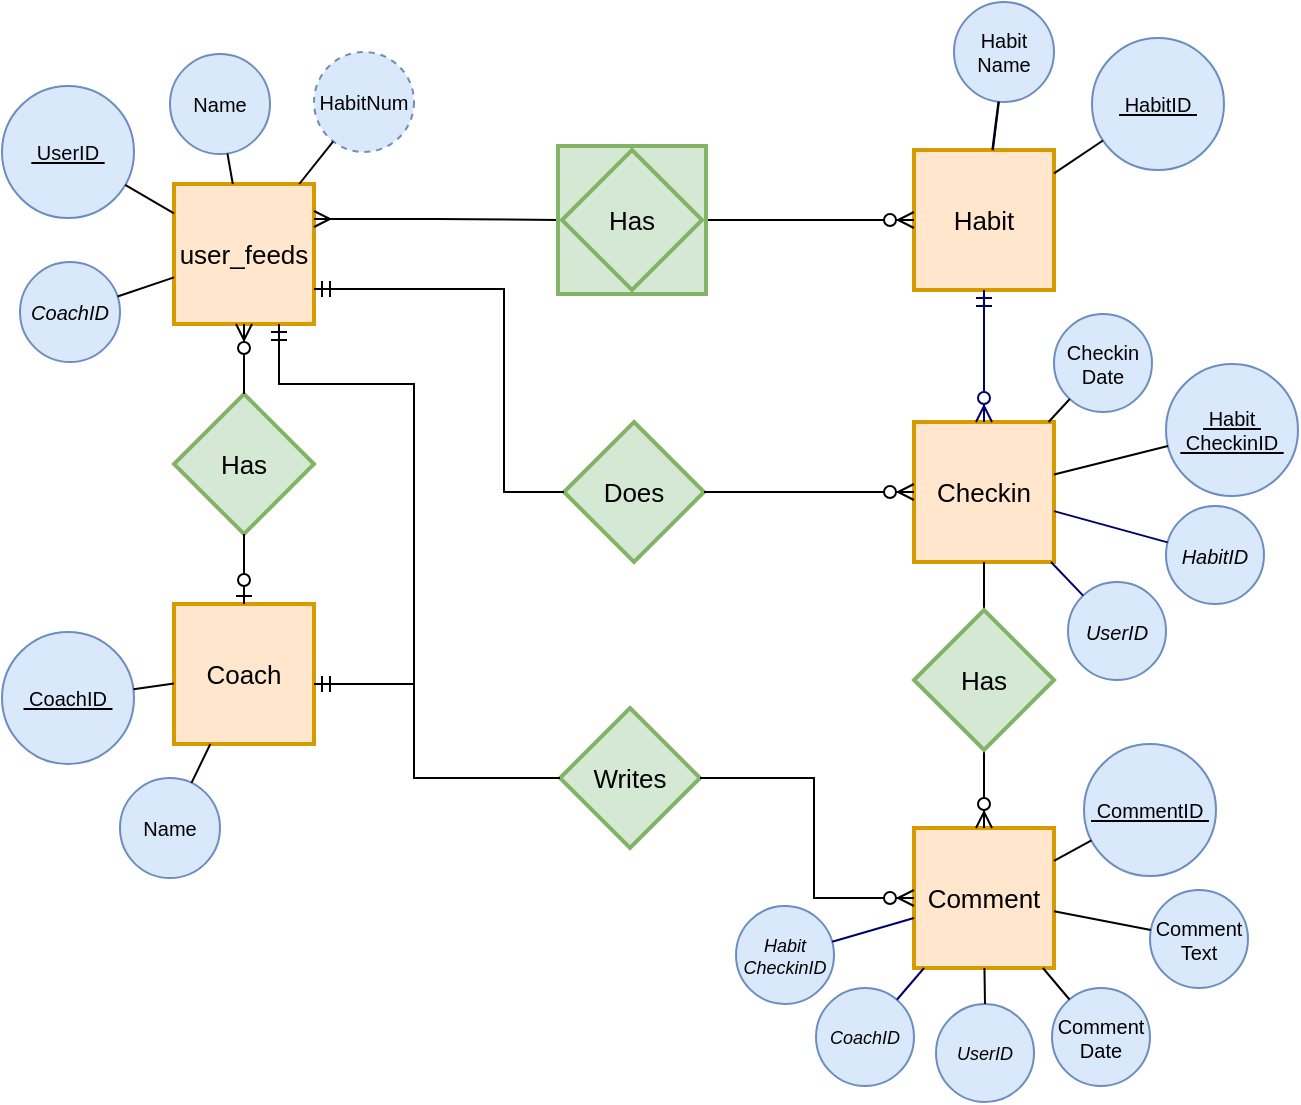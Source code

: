 <mxfile version="15.3.1" type="github" pages="2">
  <diagram id="fc1f3b67-3c9b-b1b3-7705-706421d27264" name="ERD Habit Tracker app">
    <mxGraphModel dx="1038" dy="547" grid="1" gridSize="10" guides="1" tooltips="1" connect="1" arrows="1" fold="1" page="1" pageScale="1" pageWidth="850" pageHeight="1100" math="0" shadow="0">
      <root>
        <mxCell id="0" />
        <mxCell id="1" parent="0" />
        <mxCell id="4cd4486c729dc68b-1" value="user_feeds" style="strokeWidth=2;whiteSpace=wrap;html=1;align=center;fontSize=13;fontFamily=Helvetica;fontColor=#000000;strokeColor=#d79b00;fillColor=#ffe6cc;" parent="1" vertex="1">
          <mxGeometry x="120" y="160" width="70" height="70" as="geometry" />
        </mxCell>
        <mxCell id="4a63a70a29bb4ada-1" value="Name" style="ellipse;whiteSpace=wrap;html=1;aspect=fixed;fontSize=10;fillColor=#dae8fc;strokeColor=#6c8ebf;" parent="1" vertex="1">
          <mxGeometry x="118" y="95" width="50" height="50" as="geometry" />
        </mxCell>
        <mxCell id="4a63a70a29bb4ada-2" value="&lt;u&gt;&amp;nbsp;UserID&amp;nbsp;&lt;/u&gt;" style="ellipse;whiteSpace=wrap;html=1;aspect=fixed;fontSize=10;fillColor=#dae8fc;strokeColor=#6c8ebf;" parent="1" vertex="1">
          <mxGeometry x="34" y="111" width="66" height="66" as="geometry" />
        </mxCell>
        <mxCell id="4a63a70a29bb4ada-3" value="&lt;i&gt;CoachID&lt;/i&gt;" style="ellipse;whiteSpace=wrap;html=1;aspect=fixed;fontSize=10;fillColor=#dae8fc;strokeColor=#6c8ebf;" parent="1" vertex="1">
          <mxGeometry x="43" y="199" width="50" height="50" as="geometry" />
        </mxCell>
        <mxCell id="4a63a70a29bb4ada-5" value="Habit" style="strokeWidth=2;whiteSpace=wrap;html=1;align=center;fontSize=13;fontFamily=Helvetica;fontColor=#000000;strokeColor=#d79b00;fillColor=#ffe6cc;" parent="1" vertex="1">
          <mxGeometry x="490" y="143" width="70" height="70" as="geometry" />
        </mxCell>
        <mxCell id="4a63a70a29bb4ada-6" value="Habit Name" style="ellipse;whiteSpace=wrap;html=1;aspect=fixed;fontSize=10;fillColor=#dae8fc;strokeColor=#6c8ebf;" parent="1" vertex="1">
          <mxGeometry x="510" y="69" width="50" height="50" as="geometry" />
        </mxCell>
        <mxCell id="5ecfb9fce94ea102-6" value="" style="edgeStyle=none;rounded=0;html=1;startArrow=none;startFill=0;endArrow=none;endFill=0;jettySize=auto;orthogonalLoop=1;strokeColor=#000066;fontSize=13;" parent="1" source="4a63a70a29bb4ada-6" target="4a63a70a29bb4ada-5" edge="1">
          <mxGeometry relative="1" as="geometry" />
        </mxCell>
        <mxCell id="4a63a70a29bb4ada-8" value="&lt;u&gt;&amp;nbsp;HabitID&amp;nbsp;&lt;/u&gt;" style="ellipse;whiteSpace=wrap;html=1;aspect=fixed;fontSize=10;fillColor=#dae8fc;strokeColor=#6c8ebf;" parent="1" vertex="1">
          <mxGeometry x="579" y="87" width="66" height="66" as="geometry" />
        </mxCell>
        <mxCell id="4a63a70a29bb4ada-9" value="" style="edgeStyle=orthogonalEdgeStyle;html=1;endArrow=ERzeroToMany;endFill=1;fontSize=13;exitX=1;exitY=0.5;entryX=0;entryY=0.5;rounded=0;" parent="1" source="61c8091a879e1e43-1" target="4a63a70a29bb4ada-5" edge="1">
          <mxGeometry width="100" height="100" relative="1" as="geometry">
            <mxPoint x="285" y="370" as="sourcePoint" />
            <mxPoint x="385" y="270" as="targetPoint" />
          </mxGeometry>
        </mxCell>
        <mxCell id="4a63a70a29bb4ada-10" value="" style="edgeStyle=orthogonalEdgeStyle;html=1;endArrow=none;endFill=0;fontSize=13;exitX=1;exitY=0.25;entryX=0;entryY=0.5;rounded=0;startArrow=ERmany;startFill=0;" parent="1" source="4cd4486c729dc68b-1" target="61c8091a879e1e43-1" edge="1">
          <mxGeometry width="100" height="100" relative="1" as="geometry">
            <mxPoint x="190" y="195" as="sourcePoint" />
            <mxPoint x="365" y="195" as="targetPoint" />
          </mxGeometry>
        </mxCell>
        <mxCell id="4a63a70a29bb4ada-13" value="Checkin" style="strokeWidth=2;whiteSpace=wrap;html=1;align=center;fontSize=13;fontFamily=Helvetica;fontColor=#000000;strokeColor=#d79b00;fillColor=#ffe6cc;" parent="1" vertex="1">
          <mxGeometry x="490" y="279" width="70" height="70" as="geometry" />
        </mxCell>
        <mxCell id="4a63a70a29bb4ada-16" value="Comment" style="strokeWidth=2;whiteSpace=wrap;html=1;align=center;fontSize=13;fontFamily=Helvetica;fontColor=#000000;strokeColor=#d79b00;fillColor=#ffe6cc;" parent="1" vertex="1">
          <mxGeometry x="490" y="482" width="70" height="70" as="geometry" />
        </mxCell>
        <mxCell id="4a63a70a29bb4ada-18" value="Writes" style="shape=rhombus;strokeWidth=2;fontSize=13;perimeter=rhombusPerimeter;whiteSpace=wrap;html=1;align=center;fillColor=#d5e8d4;strokeColor=#82b366;" parent="1" vertex="1">
          <mxGeometry x="313" y="422" width="70" height="70" as="geometry" />
        </mxCell>
        <mxCell id="4a63a70a29bb4ada-19" value="Coach" style="strokeWidth=2;whiteSpace=wrap;html=1;align=center;fontSize=13;fontFamily=Helvetica;fontColor=#000000;strokeColor=#d79b00;fillColor=#ffe6cc;" parent="1" vertex="1">
          <mxGeometry x="120" y="370" width="70" height="70" as="geometry" />
        </mxCell>
        <mxCell id="4a63a70a29bb4ada-20" value="&lt;u&gt;&amp;nbsp;CoachID&amp;nbsp;&lt;/u&gt;" style="ellipse;whiteSpace=wrap;html=1;aspect=fixed;fontSize=10;fillColor=#dae8fc;strokeColor=#6c8ebf;" parent="1" vertex="1">
          <mxGeometry x="34" y="384" width="66" height="66" as="geometry" />
        </mxCell>
        <mxCell id="4a63a70a29bb4ada-21" value="Name" style="ellipse;whiteSpace=wrap;html=1;aspect=fixed;fontSize=10;fillColor=#dae8fc;strokeColor=#6c8ebf;" parent="1" vertex="1">
          <mxGeometry x="93" y="457" width="50" height="50" as="geometry" />
        </mxCell>
        <mxCell id="4a63a70a29bb4ada-22" value="Has" style="shape=rhombus;strokeWidth=2;fontSize=13;perimeter=rhombusPerimeter;whiteSpace=wrap;html=1;align=center;fillColor=#d5e8d4;strokeColor=#82b366;" parent="1" vertex="1">
          <mxGeometry x="120" y="265" width="70" height="70" as="geometry" />
        </mxCell>
        <mxCell id="4a63a70a29bb4ada-23" value="Does" style="shape=rhombus;strokeWidth=2;fontSize=13;perimeter=rhombusPerimeter;whiteSpace=wrap;html=1;align=center;fillColor=#d5e8d4;strokeColor=#82b366;" parent="1" vertex="1">
          <mxGeometry x="315" y="279" width="70" height="70" as="geometry" />
        </mxCell>
        <mxCell id="4a63a70a29bb4ada-24" style="edgeStyle=orthogonalEdgeStyle;rounded=0;html=1;exitX=1;exitY=0.75;entryX=0;entryY=0.5;endArrow=none;endFill=0;jettySize=auto;orthogonalLoop=1;fontSize=12;startArrow=ERmandOne;startFill=0;" parent="1" source="4cd4486c729dc68b-1" target="4a63a70a29bb4ada-23" edge="1">
          <mxGeometry relative="1" as="geometry">
            <Array as="points">
              <mxPoint x="285" y="213" />
              <mxPoint x="285" y="314" />
            </Array>
          </mxGeometry>
        </mxCell>
        <mxCell id="4a63a70a29bb4ada-29" style="edgeStyle=orthogonalEdgeStyle;rounded=0;html=1;exitX=0.5;exitY=1;entryX=0;entryY=0.5;endArrow=none;endFill=0;jettySize=auto;orthogonalLoop=1;fontSize=12;" parent="1" source="4a63a70a29bb4ada-13" target="4a63a70a29bb4ada-31" edge="1">
          <mxGeometry relative="1" as="geometry">
            <mxPoint x="519" y="430" as="targetPoint" />
          </mxGeometry>
        </mxCell>
        <mxCell id="4a63a70a29bb4ada-30" style="edgeStyle=orthogonalEdgeStyle;rounded=0;html=1;exitX=1;exitY=0.5;entryX=0.5;entryY=0;endArrow=ERzeroToMany;endFill=1;jettySize=auto;orthogonalLoop=1;fontSize=12;" parent="1" source="4a63a70a29bb4ada-31" target="4a63a70a29bb4ada-16" edge="1">
          <mxGeometry relative="1" as="geometry">
            <mxPoint x="519" y="550" as="sourcePoint" />
          </mxGeometry>
        </mxCell>
        <mxCell id="4a63a70a29bb4ada-31" value="Has" style="shape=rhombus;strokeWidth=2;fontSize=13;perimeter=rhombusPerimeter;whiteSpace=wrap;html=1;align=center;direction=south;fillColor=#d5e8d4;strokeColor=#82b366;" parent="1" vertex="1">
          <mxGeometry x="490" y="373" width="70" height="70" as="geometry" />
        </mxCell>
        <mxCell id="4a63a70a29bb4ada-38" style="edgeStyle=orthogonalEdgeStyle;rounded=0;html=1;exitX=1;exitY=0.5;entryX=0;entryY=0.5;endArrow=ERzeroToMany;endFill=1;jettySize=auto;orthogonalLoop=1;fontSize=12;" parent="1" source="4a63a70a29bb4ada-23" target="4a63a70a29bb4ada-13" edge="1">
          <mxGeometry relative="1" as="geometry" />
        </mxCell>
        <mxCell id="4a63a70a29bb4ada-39" style="edgeStyle=orthogonalEdgeStyle;rounded=0;html=1;exitX=0.5;exitY=0;entryX=0.5;entryY=1;endArrow=none;endFill=0;jettySize=auto;orthogonalLoop=1;fontSize=12;startArrow=ERzeroToOne;startFill=1;" parent="1" source="4a63a70a29bb4ada-19" target="4a63a70a29bb4ada-22" edge="1">
          <mxGeometry relative="1" as="geometry" />
        </mxCell>
        <mxCell id="4a63a70a29bb4ada-40" style="edgeStyle=orthogonalEdgeStyle;rounded=0;html=1;exitX=0.5;exitY=0;entryX=0.5;entryY=1;endArrow=ERzeroToMany;endFill=1;jettySize=auto;orthogonalLoop=1;fontSize=12;" parent="1" source="4a63a70a29bb4ada-22" target="4cd4486c729dc68b-1" edge="1">
          <mxGeometry relative="1" as="geometry" />
        </mxCell>
        <mxCell id="4a63a70a29bb4ada-41" style="edgeStyle=orthogonalEdgeStyle;rounded=0;html=1;exitX=0.75;exitY=1;endArrow=none;endFill=0;jettySize=auto;orthogonalLoop=1;fontSize=12;startArrow=ERmandOne;startFill=0;entryX=0;entryY=0.5;" parent="1" source="4cd4486c729dc68b-1" target="4a63a70a29bb4ada-18" edge="1">
          <mxGeometry relative="1" as="geometry">
            <Array as="points">
              <mxPoint x="173" y="260" />
              <mxPoint x="240" y="260" />
              <mxPoint x="240" y="457" />
            </Array>
            <mxPoint x="300" y="457" as="targetPoint" />
          </mxGeometry>
        </mxCell>
        <mxCell id="4a63a70a29bb4ada-42" style="edgeStyle=orthogonalEdgeStyle;rounded=0;html=1;entryX=0;entryY=0.5;endArrow=none;endFill=0;jettySize=auto;orthogonalLoop=1;fontSize=12;startArrow=ERmandOne;startFill=0;" parent="1" source="4a63a70a29bb4ada-19" target="4a63a70a29bb4ada-18" edge="1">
          <mxGeometry relative="1" as="geometry">
            <Array as="points">
              <mxPoint x="240" y="410" />
              <mxPoint x="240" y="457" />
            </Array>
          </mxGeometry>
        </mxCell>
        <mxCell id="4a63a70a29bb4ada-43" style="edgeStyle=orthogonalEdgeStyle;rounded=0;html=1;exitX=1;exitY=0.5;entryX=0;entryY=0.5;endArrow=ERzeroToMany;endFill=1;jettySize=auto;orthogonalLoop=1;fontSize=12;" parent="1" source="4a63a70a29bb4ada-18" target="4a63a70a29bb4ada-16" edge="1">
          <mxGeometry relative="1" as="geometry">
            <Array as="points">
              <mxPoint x="440" y="457" />
              <mxPoint x="440" y="517" />
            </Array>
          </mxGeometry>
        </mxCell>
        <mxCell id="4a63a70a29bb4ada-44" value="&lt;u&gt;&amp;nbsp;Habit&amp;nbsp;&lt;br&gt;&amp;nbsp;CheckinID&amp;nbsp;&lt;/u&gt;" style="ellipse;whiteSpace=wrap;html=1;aspect=fixed;fontSize=10;fillColor=#dae8fc;strokeColor=#6c8ebf;" parent="1" vertex="1">
          <mxGeometry x="616" y="250" width="66" height="66" as="geometry" />
        </mxCell>
        <mxCell id="4a63a70a29bb4ada-45" value="Checkin&lt;br&gt;Date&lt;br&gt;" style="ellipse;whiteSpace=wrap;html=1;aspect=fixed;fontSize=10;fillColor=#dae8fc;strokeColor=#6c8ebf;" parent="1" vertex="1">
          <mxGeometry x="560" y="225" width="49" height="49" as="geometry" />
        </mxCell>
        <mxCell id="4a63a70a29bb4ada-46" style="rounded=0;html=1;endArrow=none;endFill=0;jettySize=auto;orthogonalLoop=1;fontSize=12;" parent="1" source="4a63a70a29bb4ada-13" target="4a63a70a29bb4ada-45" edge="1">
          <mxGeometry relative="1" as="geometry" />
        </mxCell>
        <mxCell id="4a63a70a29bb4ada-48" style="rounded=0;html=1;endArrow=none;endFill=0;jettySize=auto;orthogonalLoop=1;fontSize=12;" parent="1" source="4a63a70a29bb4ada-8" target="4a63a70a29bb4ada-5" edge="1">
          <mxGeometry relative="1" as="geometry" />
        </mxCell>
        <mxCell id="4a63a70a29bb4ada-49" style="rounded=0;html=1;endArrow=none;endFill=0;jettySize=auto;orthogonalLoop=1;fontSize=12;" parent="1" target="4a63a70a29bb4ada-5" edge="1">
          <mxGeometry relative="1" as="geometry">
            <mxPoint x="532.462" y="118.871" as="sourcePoint" />
          </mxGeometry>
        </mxCell>
        <mxCell id="4a63a70a29bb4ada-51" style="edgeStyle=none;rounded=0;html=1;endArrow=none;endFill=0;jettySize=auto;orthogonalLoop=1;fontSize=12;" parent="1" source="4a63a70a29bb4ada-13" target="4a63a70a29bb4ada-44" edge="1">
          <mxGeometry relative="1" as="geometry" />
        </mxCell>
        <mxCell id="4a63a70a29bb4ada-52" style="edgeStyle=none;rounded=0;html=1;endArrow=none;endFill=0;jettySize=auto;orthogonalLoop=1;fontSize=12;" parent="1" source="4a63a70a29bb4ada-20" target="4a63a70a29bb4ada-19" edge="1">
          <mxGeometry relative="1" as="geometry" />
        </mxCell>
        <mxCell id="4a63a70a29bb4ada-53" style="edgeStyle=none;rounded=0;html=1;endArrow=none;endFill=0;jettySize=auto;orthogonalLoop=1;fontSize=12;" parent="1" source="4a63a70a29bb4ada-21" target="4a63a70a29bb4ada-19" edge="1">
          <mxGeometry relative="1" as="geometry" />
        </mxCell>
        <mxCell id="4a63a70a29bb4ada-54" style="edgeStyle=none;rounded=0;html=1;endArrow=none;endFill=0;jettySize=auto;orthogonalLoop=1;fontSize=12;" parent="1" source="4a63a70a29bb4ada-2" target="4cd4486c729dc68b-1" edge="1">
          <mxGeometry relative="1" as="geometry" />
        </mxCell>
        <mxCell id="4a63a70a29bb4ada-55" style="edgeStyle=none;rounded=0;html=1;endArrow=none;endFill=0;jettySize=auto;orthogonalLoop=1;fontSize=12;" parent="1" source="4a63a70a29bb4ada-1" target="4cd4486c729dc68b-1" edge="1">
          <mxGeometry relative="1" as="geometry" />
        </mxCell>
        <mxCell id="4a63a70a29bb4ada-56" style="edgeStyle=none;rounded=0;html=1;endArrow=none;endFill=0;jettySize=auto;orthogonalLoop=1;fontSize=12;" parent="1" source="4a63a70a29bb4ada-3" target="4cd4486c729dc68b-1" edge="1">
          <mxGeometry relative="1" as="geometry">
            <mxPoint x="110" y="260" as="sourcePoint" />
          </mxGeometry>
        </mxCell>
        <mxCell id="4a63a70a29bb4ada-58" value="&lt;u&gt;&amp;nbsp;CommentID&amp;nbsp;&lt;/u&gt;&lt;br&gt;" style="ellipse;whiteSpace=wrap;html=1;aspect=fixed;fontSize=10;fillColor=#dae8fc;strokeColor=#6c8ebf;" parent="1" vertex="1">
          <mxGeometry x="575" y="440" width="66" height="66" as="geometry" />
        </mxCell>
        <mxCell id="4a63a70a29bb4ada-59" value="Comment&lt;br&gt;Text&lt;br&gt;" style="ellipse;whiteSpace=wrap;html=1;aspect=fixed;fontSize=10;fillColor=#dae8fc;strokeColor=#6c8ebf;" parent="1" vertex="1">
          <mxGeometry x="608" y="513" width="49" height="49" as="geometry" />
        </mxCell>
        <mxCell id="4a63a70a29bb4ada-60" value="Comment&lt;br&gt;Date&lt;br&gt;" style="ellipse;whiteSpace=wrap;html=1;aspect=fixed;fontSize=10;fillColor=#dae8fc;strokeColor=#6c8ebf;" parent="1" vertex="1">
          <mxGeometry x="559" y="562" width="49" height="49" as="geometry" />
        </mxCell>
        <mxCell id="4a63a70a29bb4ada-61" value="&lt;i&gt;UserID&lt;/i&gt;&lt;br&gt;" style="ellipse;whiteSpace=wrap;html=1;aspect=fixed;fontSize=9;fillColor=#dae8fc;strokeColor=#6c8ebf;" parent="1" vertex="1">
          <mxGeometry x="501" y="570" width="49" height="49" as="geometry" />
        </mxCell>
        <mxCell id="4a63a70a29bb4ada-62" style="rounded=0;html=1;startArrow=none;startFill=0;endArrow=none;endFill=0;jettySize=auto;orthogonalLoop=1;fontSize=10;" parent="1" source="4a63a70a29bb4ada-58" target="4a63a70a29bb4ada-16" edge="1">
          <mxGeometry relative="1" as="geometry" />
        </mxCell>
        <mxCell id="4a63a70a29bb4ada-63" style="edgeStyle=none;rounded=0;html=1;startArrow=none;startFill=0;endArrow=none;endFill=0;jettySize=auto;orthogonalLoop=1;fontSize=10;" parent="1" source="4a63a70a29bb4ada-59" target="4a63a70a29bb4ada-16" edge="1">
          <mxGeometry relative="1" as="geometry" />
        </mxCell>
        <mxCell id="4a63a70a29bb4ada-64" style="edgeStyle=none;rounded=0;html=1;startArrow=none;startFill=0;endArrow=none;endFill=0;jettySize=auto;orthogonalLoop=1;fontSize=10;" parent="1" source="4a63a70a29bb4ada-60" target="4a63a70a29bb4ada-16" edge="1">
          <mxGeometry relative="1" as="geometry" />
        </mxCell>
        <mxCell id="4a63a70a29bb4ada-65" style="edgeStyle=none;rounded=0;html=1;startArrow=none;startFill=0;endArrow=none;endFill=0;jettySize=auto;orthogonalLoop=1;fontSize=10;" parent="1" source="4a63a70a29bb4ada-61" target="4a63a70a29bb4ada-16" edge="1">
          <mxGeometry relative="1" as="geometry" />
        </mxCell>
        <mxCell id="4a63a70a29bb4ada-7" value="HabitNum" style="ellipse;whiteSpace=wrap;html=1;aspect=fixed;fontSize=10;fillColor=#dae8fc;strokeColor=#6c8ebf;dashed=1;" parent="1" vertex="1">
          <mxGeometry x="190" y="94" width="50" height="50" as="geometry" />
        </mxCell>
        <mxCell id="4a63a70a29bb4ada-11" style="rounded=0;html=1;startArrow=none;startFill=0;endArrow=none;endFill=0;jettySize=auto;orthogonalLoop=1;fontSize=10;" parent="1" source="4a63a70a29bb4ada-7" target="4cd4486c729dc68b-1" edge="1">
          <mxGeometry relative="1" as="geometry" />
        </mxCell>
        <mxCell id="113bda5a66023eaa-1" value="&lt;i&gt;CoachID&lt;/i&gt;&lt;br&gt;" style="ellipse;whiteSpace=wrap;html=1;aspect=fixed;fontSize=9;fillColor=#dae8fc;strokeColor=#6c8ebf;" parent="1" vertex="1">
          <mxGeometry x="441" y="562" width="49" height="49" as="geometry" />
        </mxCell>
        <mxCell id="113bda5a66023eaa-2" style="rounded=0;html=1;startArrow=none;startFill=0;endArrow=none;endFill=0;jettySize=auto;orthogonalLoop=1;strokeColor=#000066;fontSize=13;" parent="1" source="113bda5a66023eaa-1" target="4a63a70a29bb4ada-16" edge="1">
          <mxGeometry relative="1" as="geometry" />
        </mxCell>
        <mxCell id="5ecfb9fce94ea102-1" value="&lt;i&gt;HabitID&lt;/i&gt;&lt;br&gt;" style="ellipse;whiteSpace=wrap;html=1;aspect=fixed;fontSize=10;fillColor=#dae8fc;strokeColor=#6c8ebf;" parent="1" vertex="1">
          <mxGeometry x="616" y="321" width="49" height="49" as="geometry" />
        </mxCell>
        <mxCell id="5ecfb9fce94ea102-2" style="rounded=0;html=1;startArrow=none;startFill=0;endArrow=none;endFill=0;jettySize=auto;orthogonalLoop=1;strokeColor=#000066;fontSize=13;" parent="1" source="5ecfb9fce94ea102-1" target="4a63a70a29bb4ada-13" edge="1">
          <mxGeometry relative="1" as="geometry" />
        </mxCell>
        <mxCell id="5ecfb9fce94ea102-3" style="edgeStyle=none;rounded=0;html=1;exitX=0.5;exitY=1;entryX=0.5;entryY=0;startArrow=ERmandOne;startFill=0;endArrow=ERzeroToMany;endFill=1;jettySize=auto;orthogonalLoop=1;strokeColor=#000066;fontSize=13;" parent="1" source="4a63a70a29bb4ada-5" target="4a63a70a29bb4ada-13" edge="1">
          <mxGeometry relative="1" as="geometry" />
        </mxCell>
        <mxCell id="5ecfb9fce94ea102-7" value="&lt;i&gt;Habit&lt;br&gt;CheckinID&lt;/i&gt;&lt;br&gt;" style="ellipse;whiteSpace=wrap;html=1;aspect=fixed;fontSize=9;fillColor=#dae8fc;strokeColor=#6c8ebf;" parent="1" vertex="1">
          <mxGeometry x="401" y="521" width="49" height="49" as="geometry" />
        </mxCell>
        <mxCell id="5ecfb9fce94ea102-8" style="edgeStyle=none;rounded=0;html=1;startArrow=none;startFill=0;endArrow=none;endFill=0;jettySize=auto;orthogonalLoop=1;strokeColor=#000066;fontSize=13;" parent="1" source="5ecfb9fce94ea102-7" target="4a63a70a29bb4ada-16" edge="1">
          <mxGeometry relative="1" as="geometry" />
        </mxCell>
        <mxCell id="5ecfb9fce94ea102-9" value="&lt;i&gt;UserID&lt;/i&gt;&lt;br&gt;" style="ellipse;whiteSpace=wrap;html=1;aspect=fixed;fontSize=10;fillColor=#dae8fc;strokeColor=#6c8ebf;" parent="1" vertex="1">
          <mxGeometry x="567" y="359" width="49" height="49" as="geometry" />
        </mxCell>
        <mxCell id="5ecfb9fce94ea102-10" style="edgeStyle=none;rounded=0;html=1;startArrow=none;startFill=0;endArrow=none;endFill=0;jettySize=auto;orthogonalLoop=1;strokeColor=#000066;fontSize=13;" parent="1" source="5ecfb9fce94ea102-9" target="4a63a70a29bb4ada-13" edge="1">
          <mxGeometry relative="1" as="geometry" />
        </mxCell>
        <mxCell id="61c8091a879e1e43-3" value="" style="group" parent="1" vertex="1" connectable="0">
          <mxGeometry x="312" y="141" width="74" height="74" as="geometry" />
        </mxCell>
        <mxCell id="61c8091a879e1e43-1" value="Entity" style="strokeWidth=2;whiteSpace=wrap;html=1;align=center;fontSize=14;fillColor=#d5e8d4;strokeColor=#82b366;" parent="61c8091a879e1e43-3" vertex="1">
          <mxGeometry width="74" height="74" as="geometry" />
        </mxCell>
        <mxCell id="4a63a70a29bb4ada-4" value="Has" style="shape=rhombus;strokeWidth=2;fontSize=13;perimeter=rhombusPerimeter;whiteSpace=wrap;html=1;align=center;fillColor=#d5e8d4;strokeColor=#82b366;" parent="61c8091a879e1e43-3" vertex="1">
          <mxGeometry x="2" y="2" width="70" height="70" as="geometry" />
        </mxCell>
      </root>
    </mxGraphModel>
  </diagram>
  <diagram id="cdb5e136-1861-7ef1-5e76-c57f7e18aa8d" name="ERD Data Structure - Habit Tracker App">
    <mxGraphModel dx="1038" dy="547" grid="1" gridSize="10" guides="1" tooltips="1" connect="1" arrows="1" fold="1" page="1" pageScale="1" pageWidth="1100" pageHeight="850" math="0" shadow="0">
      <root>
        <mxCell id="0" />
        <mxCell id="1" parent="0" />
        <mxCell id="4a63a70a29bb4ada-1" value="user_feeds" style="swimlane;fontStyle=0;childLayout=stackLayout;horizontal=1;startSize=26;fillColor=#ffe6cc;horizontalStack=0;resizeParent=1;resizeParentMax=0;resizeLast=0;collapsible=1;marginBottom=0;swimlaneFillColor=#ffffff;align=center;strokeWidth=1;fontSize=13;strokeColor=#d79b00;" parent="1" vertex="1">
          <mxGeometry x="330" y="12" width="165" height="160" as="geometry" />
        </mxCell>
        <mxCell id="4a63a70a29bb4ada-2" value="UserID" style="shape=partialRectangle;top=0;left=0;right=0;bottom=1;align=left;verticalAlign=middle;fillColor=none;spacingLeft=34;spacingRight=4;overflow=hidden;rotatable=0;points=[[0,0.5],[1,0.5]];portConstraint=eastwest;dropTarget=0;fontStyle=5;" parent="4a63a70a29bb4ada-1" vertex="1">
          <mxGeometry y="26" width="165" height="30" as="geometry" />
        </mxCell>
        <mxCell id="4a63a70a29bb4ada-3" value="PK" style="shape=partialRectangle;top=0;left=0;bottom=0;fillColor=none;align=left;verticalAlign=middle;spacingLeft=4;spacingRight=4;overflow=hidden;rotatable=0;points=[];portConstraint=eastwest;part=1;fontStyle=1" parent="4a63a70a29bb4ada-2" vertex="1" connectable="0">
          <mxGeometry width="30" height="30" as="geometry" />
        </mxCell>
        <mxCell id="4a63a70a29bb4ada-6" value="user_id" style="shape=partialRectangle;top=0;left=0;right=0;bottom=0;align=left;verticalAlign=top;fillColor=none;spacingLeft=34;spacingRight=4;overflow=hidden;rotatable=0;points=[[0,0.5],[1,0.5]];portConstraint=eastwest;dropTarget=0;fontStyle=2" parent="4a63a70a29bb4ada-1" vertex="1">
          <mxGeometry y="56" width="165" height="26" as="geometry" />
        </mxCell>
        <mxCell id="4a63a70a29bb4ada-7" value="FK" style="shape=partialRectangle;top=0;left=0;bottom=0;fillColor=none;align=left;verticalAlign=top;spacingLeft=4;spacingRight=4;overflow=hidden;rotatable=0;points=[];portConstraint=eastwest;part=1;fontStyle=2" parent="4a63a70a29bb4ada-6" vertex="1" connectable="0">
          <mxGeometry width="30" height="26" as="geometry" />
        </mxCell>
        <mxCell id="5ecfb9fce94ea102-8" value="post_id" style="shape=partialRectangle;top=0;left=0;right=0;bottom=0;align=left;verticalAlign=top;fillColor=none;spacingLeft=34;spacingRight=4;overflow=hidden;rotatable=0;points=[[0,0.5],[1,0.5]];portConstraint=eastwest;dropTarget=0;" parent="4a63a70a29bb4ada-1" vertex="1">
          <mxGeometry y="82" width="165" height="26" as="geometry" />
        </mxCell>
        <mxCell id="5ecfb9fce94ea102-9" value="" style="shape=partialRectangle;top=0;left=0;bottom=0;fillColor=none;align=left;verticalAlign=top;spacingLeft=4;spacingRight=4;overflow=hidden;rotatable=0;points=[];portConstraint=eastwest;part=1;" parent="5ecfb9fce94ea102-8" vertex="1" connectable="0">
          <mxGeometry width="30" height="26" as="geometry" />
        </mxCell>
        <mxCell id="4a63a70a29bb4ada-16" value="created_at" style="shape=partialRectangle;top=0;left=0;right=0;bottom=0;align=left;verticalAlign=top;fillColor=none;spacingLeft=34;spacingRight=4;overflow=hidden;rotatable=0;points=[[0,0.5],[1,0.5]];portConstraint=eastwest;dropTarget=0;" parent="4a63a70a29bb4ada-1" vertex="1">
          <mxGeometry y="108" width="165" height="22" as="geometry" />
        </mxCell>
        <mxCell id="4a63a70a29bb4ada-17" value="" style="shape=partialRectangle;top=0;left=0;bottom=0;fillColor=none;align=left;verticalAlign=top;spacingLeft=4;spacingRight=4;overflow=hidden;rotatable=0;points=[];portConstraint=eastwest;part=1;" parent="4a63a70a29bb4ada-16" vertex="1" connectable="0">
          <mxGeometry width="30" height="22" as="geometry" />
        </mxCell>
        <mxCell id="4a63a70a29bb4ada-10" value="updated_at" style="shape=partialRectangle;top=0;left=0;right=0;bottom=0;align=left;verticalAlign=top;fillColor=none;spacingLeft=34;spacingRight=4;overflow=hidden;rotatable=0;points=[[0,0.5],[1,0.5]];portConstraint=eastwest;dropTarget=0;" parent="4a63a70a29bb4ada-1" vertex="1">
          <mxGeometry y="130" width="165" height="30" as="geometry" />
        </mxCell>
        <mxCell id="4a63a70a29bb4ada-11" value="" style="shape=partialRectangle;top=0;left=0;bottom=0;fillColor=none;align=left;verticalAlign=top;spacingLeft=4;spacingRight=4;overflow=hidden;rotatable=0;points=[];portConstraint=eastwest;part=1;" parent="4a63a70a29bb4ada-10" vertex="1" connectable="0">
          <mxGeometry width="30" height="30" as="geometry" />
        </mxCell>
        <mxCell id="mLGmc2GUnrr8j5SqYWJm-1" style="edgeStyle=orthogonalEdgeStyle;rounded=0;orthogonalLoop=1;jettySize=auto;html=1;entryX=0.5;entryY=1;entryDx=0;entryDy=0;entryPerimeter=0;" parent="4a63a70a29bb4ada-1" source="4a63a70a29bb4ada-1" target="4a63a70a29bb4ada-10" edge="1">
          <mxGeometry relative="1" as="geometry">
            <mxPoint x="80" y="189" as="targetPoint" />
          </mxGeometry>
        </mxCell>
        <mxCell id="mLGmc2GUnrr8j5SqYWJm-4" style="edgeStyle=orthogonalEdgeStyle;rounded=0;orthogonalLoop=1;jettySize=auto;html=1;exitX=0.5;exitY=0;exitDx=0;exitDy=0;" parent="1" source="4a63a70a29bb4ada-18" target="4a63a70a29bb4ada-6" edge="1">
          <mxGeometry relative="1" as="geometry" />
        </mxCell>
        <mxCell id="4a63a70a29bb4ada-18" value="user" style="swimlane;fontStyle=0;childLayout=stackLayout;horizontal=1;startSize=26;fillColor=#ffe6cc;horizontalStack=0;resizeParent=1;resizeParentMax=0;resizeLast=0;collapsible=1;marginBottom=0;swimlaneFillColor=#ffffff;align=center;strokeWidth=1;fontSize=13;strokeColor=#d79b00;" parent="1" vertex="1">
          <mxGeometry x="82" y="280" width="160" height="170" as="geometry">
            <mxRectangle x="82" y="280" width="60" height="26" as="alternateBounds" />
          </mxGeometry>
        </mxCell>
        <mxCell id="4a63a70a29bb4ada-19" value="id" style="shape=partialRectangle;top=0;left=0;right=0;bottom=1;align=left;verticalAlign=middle;fillColor=none;spacingLeft=34;spacingRight=4;overflow=hidden;rotatable=0;points=[[0,0.5],[1,0.5]];portConstraint=eastwest;dropTarget=0;fontStyle=5;" parent="4a63a70a29bb4ada-18" vertex="1">
          <mxGeometry y="26" width="160" height="30" as="geometry" />
        </mxCell>
        <mxCell id="4a63a70a29bb4ada-20" value="PK" style="shape=partialRectangle;top=0;left=0;bottom=0;fillColor=none;align=left;verticalAlign=middle;spacingLeft=4;spacingRight=4;overflow=hidden;rotatable=0;points=[];portConstraint=eastwest;part=1;" parent="4a63a70a29bb4ada-19" vertex="1" connectable="0">
          <mxGeometry width="30" height="30" as="geometry" />
        </mxCell>
        <mxCell id="4a63a70a29bb4ada-23" value="Name" style="shape=partialRectangle;top=0;left=0;right=0;bottom=0;align=left;verticalAlign=top;fillColor=none;spacingLeft=34;spacingRight=4;overflow=hidden;rotatable=0;points=[[0,0.5],[1,0.5]];portConstraint=eastwest;dropTarget=0;" parent="4a63a70a29bb4ada-18" vertex="1">
          <mxGeometry y="56" width="160" height="26" as="geometry" />
        </mxCell>
        <mxCell id="4a63a70a29bb4ada-24" value="" style="shape=partialRectangle;top=0;left=0;bottom=0;fillColor=none;align=left;verticalAlign=top;spacingLeft=4;spacingRight=4;overflow=hidden;rotatable=0;points=[];portConstraint=eastwest;part=1;" parent="4a63a70a29bb4ada-23" vertex="1" connectable="0">
          <mxGeometry width="30" height="26" as="geometry" />
        </mxCell>
        <mxCell id="4a63a70a29bb4ada-29" value="email&#xa;&#xa;created_at &#xa;&#xa;updated_at&#xa;" style="shape=partialRectangle;top=0;left=0;right=0;bottom=0;align=left;verticalAlign=top;fillColor=none;spacingLeft=34;spacingRight=4;overflow=hidden;rotatable=0;points=[[0,0.5],[1,0.5]];portConstraint=eastwest;dropTarget=0;" parent="4a63a70a29bb4ada-18" vertex="1">
          <mxGeometry y="82" width="160" height="88" as="geometry" />
        </mxCell>
        <mxCell id="4a63a70a29bb4ada-30" value="" style="shape=partialRectangle;top=0;left=0;bottom=0;fillColor=none;align=left;verticalAlign=top;spacingLeft=4;spacingRight=4;overflow=hidden;rotatable=0;points=[];portConstraint=eastwest;part=1;" parent="4a63a70a29bb4ada-29" vertex="1" connectable="0">
          <mxGeometry width="30" height="88" as="geometry" />
        </mxCell>
        <mxCell id="4a63a70a29bb4ada-48" value="" style="edgeStyle=none;rounded=0;html=1;startArrow=ERmandOne;startFill=0;endArrow=ERzeroToMany;endFill=1;jettySize=auto;orthogonalLoop=1;strokeColor=#000066;fontSize=10;" parent="1" source="4a63a70a29bb4ada-12" target="4a63a70a29bb4ada-26" edge="1">
          <mxGeometry relative="1" as="geometry" />
        </mxCell>
        <mxCell id="HoltSotuUJbAwv-jnQ-8-1" style="edgeStyle=orthogonalEdgeStyle;rounded=0;orthogonalLoop=1;jettySize=auto;html=1;exitX=0.5;exitY=0;exitDx=0;exitDy=0;" parent="1" source="4a63a70a29bb4ada-12" target="4a63a70a29bb4ada-1" edge="1">
          <mxGeometry relative="1" as="geometry">
            <mxPoint x="500" y="53" as="targetPoint" />
          </mxGeometry>
        </mxCell>
        <mxCell id="4a63a70a29bb4ada-12" value="posts" style="swimlane;fontStyle=0;childLayout=stackLayout;horizontal=1;startSize=26;fillColor=#ffe6cc;horizontalStack=0;resizeParent=1;resizeParentMax=0;resizeLast=0;collapsible=1;marginBottom=0;swimlaneFillColor=#ffffff;align=center;strokeWidth=1;fontSize=13;strokeColor=#d79b00;" parent="1" vertex="1">
          <mxGeometry x="655" y="67" width="160" height="134" as="geometry" />
        </mxCell>
        <mxCell id="4a63a70a29bb4ada-13" value="id" style="shape=partialRectangle;top=0;left=0;right=0;bottom=1;align=left;verticalAlign=middle;fillColor=none;spacingLeft=34;spacingRight=4;overflow=hidden;rotatable=0;points=[[0,0.5],[1,0.5]];portConstraint=eastwest;dropTarget=0;fontStyle=5;" parent="4a63a70a29bb4ada-12" vertex="1">
          <mxGeometry y="26" width="160" height="30" as="geometry" />
        </mxCell>
        <mxCell id="4a63a70a29bb4ada-14" value="PK" style="shape=partialRectangle;top=0;left=0;bottom=0;fillColor=none;align=left;verticalAlign=middle;spacingLeft=4;spacingRight=4;overflow=hidden;rotatable=0;points=[];portConstraint=eastwest;part=1;" parent="4a63a70a29bb4ada-13" vertex="1" connectable="0">
          <mxGeometry width="30" height="30" as="geometry" />
        </mxCell>
        <mxCell id="4a63a70a29bb4ada-15" value="comment" style="shape=partialRectangle;top=0;left=0;right=0;bottom=0;align=left;verticalAlign=bottom;fillColor=none;spacingLeft=34;spacingRight=4;overflow=hidden;rotatable=0;points=[[0,0.5],[1,0.5]];portConstraint=eastwest;dropTarget=0;fontStyle=2" parent="4a63a70a29bb4ada-12" vertex="1">
          <mxGeometry y="56" width="160" height="26" as="geometry" />
        </mxCell>
        <mxCell id="4a63a70a29bb4ada-25" value="FK" style="shape=partialRectangle;top=0;left=0;bottom=0;fillColor=none;align=left;verticalAlign=top;spacingLeft=4;spacingRight=4;overflow=hidden;rotatable=0;points=[];portConstraint=eastwest;part=1;fontStyle=2" parent="4a63a70a29bb4ada-15" vertex="1" connectable="0">
          <mxGeometry width="30" height="26" as="geometry" />
        </mxCell>
        <mxCell id="5ecfb9fce94ea102-5" value="updated_at" style="shape=partialRectangle;top=0;left=0;right=0;bottom=0;align=left;verticalAlign=bottom;fillColor=none;spacingLeft=34;spacingRight=4;overflow=hidden;rotatable=0;points=[[0,0.5],[1,0.5]];portConstraint=eastwest;dropTarget=0;fontStyle=2" parent="4a63a70a29bb4ada-12" vertex="1">
          <mxGeometry y="82" width="160" height="26" as="geometry" />
        </mxCell>
        <mxCell id="5ecfb9fce94ea102-6" value="FK" style="shape=partialRectangle;top=0;left=0;bottom=0;fillColor=none;align=left;verticalAlign=top;spacingLeft=4;spacingRight=4;overflow=hidden;rotatable=0;points=[];portConstraint=eastwest;part=1;fontStyle=2" parent="5ecfb9fce94ea102-5" vertex="1" connectable="0">
          <mxGeometry width="30" height="26" as="geometry" />
        </mxCell>
        <mxCell id="4f2698fda814bacb-1" value="created_at" style="shape=partialRectangle;top=0;left=0;right=0;bottom=0;align=left;verticalAlign=top;fillColor=none;spacingLeft=34;spacingRight=4;overflow=hidden;rotatable=0;points=[[0,0.5],[1,0.5]];portConstraint=eastwest;dropTarget=0;" parent="4a63a70a29bb4ada-12" vertex="1">
          <mxGeometry y="108" width="160" height="26" as="geometry" />
        </mxCell>
        <mxCell id="4f2698fda814bacb-2" value="" style="shape=partialRectangle;top=0;left=0;bottom=0;fillColor=none;align=left;verticalAlign=top;spacingLeft=4;spacingRight=4;overflow=hidden;rotatable=0;points=[];portConstraint=eastwest;part=1;" parent="4f2698fda814bacb-1" vertex="1" connectable="0">
          <mxGeometry width="30" height="26" as="geometry" />
        </mxCell>
        <mxCell id="4a63a70a29bb4ada-26" value="post_comments" style="swimlane;fontStyle=0;childLayout=stackLayout;horizontal=1;startSize=26;fillColor=#ffe6cc;horizontalStack=0;resizeParent=1;resizeParentMax=0;resizeLast=0;collapsible=1;marginBottom=0;swimlaneFillColor=#ffffff;align=center;strokeWidth=1;fontSize=13;strokeColor=#d79b00;" parent="1" vertex="1">
          <mxGeometry x="655" y="264" width="160" height="160" as="geometry" />
        </mxCell>
        <mxCell id="4a63a70a29bb4ada-27" value="CommentID" style="shape=partialRectangle;top=0;left=0;right=0;bottom=1;align=left;verticalAlign=middle;fillColor=none;spacingLeft=34;spacingRight=4;overflow=hidden;rotatable=0;points=[[0,0.5],[1,0.5]];portConstraint=eastwest;dropTarget=0;fontStyle=5;" parent="4a63a70a29bb4ada-26" vertex="1">
          <mxGeometry y="26" width="160" height="30" as="geometry" />
        </mxCell>
        <mxCell id="4a63a70a29bb4ada-28" value="PK" style="shape=partialRectangle;top=0;left=0;bottom=0;fillColor=none;align=left;verticalAlign=middle;spacingLeft=4;spacingRight=4;overflow=hidden;rotatable=0;points=[];portConstraint=eastwest;part=1;fontStyle=1" parent="4a63a70a29bb4ada-27" vertex="1" connectable="0">
          <mxGeometry width="30" height="30" as="geometry" />
        </mxCell>
        <mxCell id="4a63a70a29bb4ada-51" value="post_id" style="shape=partialRectangle;top=0;left=0;right=0;bottom=0;align=left;verticalAlign=top;fillColor=none;spacingLeft=34;spacingRight=4;overflow=hidden;rotatable=0;points=[[0,0.5],[1,0.5]];portConstraint=eastwest;dropTarget=0;fontStyle=2" parent="4a63a70a29bb4ada-26" vertex="1">
          <mxGeometry y="56" width="160" height="26" as="geometry" />
        </mxCell>
        <mxCell id="4a63a70a29bb4ada-52" value="FK" style="shape=partialRectangle;top=0;left=0;bottom=0;fillColor=none;align=left;verticalAlign=top;spacingLeft=4;spacingRight=4;overflow=hidden;rotatable=0;points=[];portConstraint=eastwest;part=1;fontStyle=2" parent="4a63a70a29bb4ada-51" vertex="1" connectable="0">
          <mxGeometry width="30" height="26" as="geometry" />
        </mxCell>
        <mxCell id="5ecfb9fce94ea102-3" value="user_id" style="shape=partialRectangle;top=0;left=0;right=0;bottom=0;align=left;verticalAlign=top;fillColor=none;spacingLeft=34;spacingRight=4;overflow=hidden;rotatable=0;points=[[0,0.5],[1,0.5]];portConstraint=eastwest;dropTarget=0;fontStyle=2" parent="4a63a70a29bb4ada-26" vertex="1">
          <mxGeometry y="82" width="160" height="26" as="geometry" />
        </mxCell>
        <mxCell id="5ecfb9fce94ea102-4" value="FK" style="shape=partialRectangle;top=0;left=0;bottom=0;fillColor=none;align=left;verticalAlign=top;spacingLeft=4;spacingRight=4;overflow=hidden;rotatable=0;points=[];portConstraint=eastwest;part=1;fontStyle=2" parent="5ecfb9fce94ea102-3" vertex="1" connectable="0">
          <mxGeometry width="30" height="26" as="geometry" />
        </mxCell>
        <mxCell id="113bda5a66023eaa-7" value="created_at" style="shape=partialRectangle;top=0;left=0;right=0;bottom=0;align=left;verticalAlign=top;fillColor=none;spacingLeft=34;spacingRight=4;overflow=hidden;rotatable=0;points=[[0,0.5],[1,0.5]];portConstraint=eastwest;dropTarget=0;fontStyle=2" parent="4a63a70a29bb4ada-26" vertex="1">
          <mxGeometry y="108" width="160" height="26" as="geometry" />
        </mxCell>
        <mxCell id="113bda5a66023eaa-8" value="FK" style="shape=partialRectangle;top=0;left=0;bottom=0;fillColor=none;align=left;verticalAlign=top;spacingLeft=4;spacingRight=4;overflow=hidden;rotatable=0;points=[];portConstraint=eastwest;part=1;fontStyle=2" parent="113bda5a66023eaa-7" vertex="1" connectable="0">
          <mxGeometry width="30" height="26" as="geometry" />
        </mxCell>
        <mxCell id="4a63a70a29bb4ada-53" value="updated_at" style="shape=partialRectangle;top=0;left=0;right=0;bottom=0;align=left;verticalAlign=top;fillColor=none;spacingLeft=34;spacingRight=4;overflow=hidden;rotatable=0;points=[[0,0.5],[1,0.5]];portConstraint=eastwest;dropTarget=0;fontStyle=0" parent="4a63a70a29bb4ada-26" vertex="1">
          <mxGeometry y="134" width="160" height="26" as="geometry" />
        </mxCell>
        <mxCell id="4a63a70a29bb4ada-54" value="" style="shape=partialRectangle;top=0;left=0;bottom=0;fillColor=none;align=left;verticalAlign=top;spacingLeft=4;spacingRight=4;overflow=hidden;rotatable=0;points=[];portConstraint=eastwest;part=1;" parent="4a63a70a29bb4ada-53" vertex="1" connectable="0">
          <mxGeometry width="30" height="26" as="geometry" />
        </mxCell>
        <mxCell id="mLGmc2GUnrr8j5SqYWJm-8" style="edgeStyle=orthogonalEdgeStyle;rounded=0;orthogonalLoop=1;jettySize=auto;html=1;exitX=0;exitY=0;exitDx=0;exitDy=0;" parent="1" source="4f2698fda814bacb-14" edge="1">
          <mxGeometry relative="1" as="geometry">
            <mxPoint x="370.667" y="410.667" as="targetPoint" />
          </mxGeometry>
        </mxCell>
        <mxCell id="4f2698fda814bacb-14" value="userfollowers" style="swimlane;fontStyle=0;childLayout=stackLayout;horizontal=1;startSize=26;fillColor=#ffe6cc;horizontalStack=0;resizeParent=1;resizeParentMax=0;resizeLast=0;collapsible=1;marginBottom=0;swimlaneFillColor=#ffffff;align=center;fontSize=13;dashed=1;strokeColor=#d79b00;strokeWidth=1;" parent="1" vertex="1">
          <mxGeometry x="380" y="490" width="160" height="120" as="geometry" />
        </mxCell>
        <mxCell id="4f2698fda814bacb-15" value="followerid" style="shape=partialRectangle;top=0;left=0;right=0;bottom=1;align=left;verticalAlign=middle;fillColor=none;spacingLeft=60;spacingRight=4;overflow=hidden;rotatable=0;points=[[0,0.5],[1,0.5]];portConstraint=eastwest;dropTarget=0;fontStyle=5;fontSize=12;strokeColor=#000000;perimeterSpacing=0;" parent="4f2698fda814bacb-14" vertex="1">
          <mxGeometry y="26" width="160" height="30" as="geometry" />
        </mxCell>
        <mxCell id="4f2698fda814bacb-16" value="PK" style="shape=partialRectangle;fontStyle=1;top=0;left=0;bottom=0;fillColor=none;align=left;verticalAlign=middle;spacingLeft=4;spacingRight=4;overflow=hidden;rotatable=0;points=[];portConstraint=eastwest;part=1;fontSize=12;" parent="4f2698fda814bacb-15" vertex="1" connectable="0">
          <mxGeometry width="56" height="30" as="geometry" />
        </mxCell>
        <mxCell id="113bda5a66023eaa-1" value="UserID" style="shape=partialRectangle;top=0;left=0;right=0;bottom=0;align=left;verticalAlign=middle;fillColor=none;spacingLeft=60;spacingRight=4;overflow=hidden;rotatable=0;points=[[0,0.5],[1,0.5]];portConstraint=eastwest;dropTarget=0;fontStyle=2;fontSize=12;strokeColor=none;" parent="4f2698fda814bacb-14" vertex="1">
          <mxGeometry y="56" width="160" height="30" as="geometry" />
        </mxCell>
        <mxCell id="113bda5a66023eaa-2" value="FK1" style="shape=partialRectangle;fontStyle=2;top=0;left=0;bottom=0;fillColor=none;align=left;verticalAlign=middle;spacingLeft=4;spacingRight=4;overflow=hidden;rotatable=0;points=[];portConstraint=eastwest;part=1;fontSize=12;" parent="113bda5a66023eaa-1" vertex="1" connectable="0">
          <mxGeometry width="56" height="30" as="geometry" />
        </mxCell>
        <mxCell id="4f2698fda814bacb-17" value="follower_id" style="shape=partialRectangle;top=0;left=0;right=0;bottom=1;align=left;verticalAlign=middle;fillColor=none;spacingLeft=60;spacingRight=4;overflow=hidden;rotatable=0;points=[[0,0.5],[1,0.5]];portConstraint=eastwest;dropTarget=0;fontStyle=2;fontSize=12;dashed=1;strokeColor=#D79B00;" parent="4f2698fda814bacb-14" vertex="1">
          <mxGeometry y="86" width="160" height="34" as="geometry" />
        </mxCell>
        <mxCell id="4f2698fda814bacb-18" value="FK2" style="shape=partialRectangle;fontStyle=2;top=0;left=0;bottom=0;fillColor=none;align=left;verticalAlign=middle;spacingLeft=4;spacingRight=4;overflow=hidden;rotatable=0;points=[];portConstraint=eastwest;part=1;fontSize=12;" parent="4f2698fda814bacb-17" vertex="1" connectable="0">
          <mxGeometry width="56" height="34" as="geometry" />
        </mxCell>
        <mxCell id="4f2698fda814bacb-22" value="" style="endArrow=none;dashed=1;html=1;strokeColor=#000066;fontSize=13;rounded=0;edgeStyle=orthogonalEdgeStyle;entryX=0.5;entryY=0;" parent="1" source="4a63a70a29bb4ada-1" target="4f2698fda814bacb-14" edge="1">
          <mxGeometry width="50" height="50" relative="1" as="geometry">
            <mxPoint x="110" y="630" as="sourcePoint" />
            <mxPoint x="160" y="580" as="targetPoint" />
            <Array as="points">
              <mxPoint x="370" y="410" />
            </Array>
          </mxGeometry>
        </mxCell>
        <mxCell id="5ecfb9fce94ea102-1" style="edgeStyle=none;rounded=0;html=1;startArrow=ERmandOne;startFill=0;endArrow=ERzeroToMany;endFill=1;jettySize=auto;orthogonalLoop=1;strokeColor=#000066;fontSize=13;exitX=1;exitY=0.5;entryX=0;entryY=0.5;" parent="1" target="4a63a70a29bb4ada-13" edge="1">
          <mxGeometry relative="1" as="geometry">
            <mxPoint x="550" y="261" as="sourcePoint" />
            <mxPoint x="725" y="99" as="targetPoint" />
          </mxGeometry>
        </mxCell>
        <mxCell id="5ecfb9fce94ea102-2" style="edgeStyle=orthogonalEdgeStyle;rounded=0;html=1;exitX=0.5;exitY=0;entryX=1;entryY=0.5;startArrow=none;startFill=0;endArrow=none;endFill=0;jettySize=auto;orthogonalLoop=1;strokeColor=none;fontSize=13;dashed=1;" parent="1" edge="1">
          <mxGeometry relative="1" as="geometry">
            <mxPoint x="633" y="174" as="sourcePoint" />
            <mxPoint x="550" y="261" as="targetPoint" />
          </mxGeometry>
        </mxCell>
        <mxCell id="mLGmc2GUnrr8j5SqYWJm-2" style="edgeStyle=orthogonalEdgeStyle;rounded=0;orthogonalLoop=1;jettySize=auto;html=1;exitX=0.5;exitY=0;exitDx=0;exitDy=0;entryX=0.438;entryY=0;entryDx=0;entryDy=0;entryPerimeter=0;" parent="1" source="4a63a70a29bb4ada-1" target="4a63a70a29bb4ada-1" edge="1">
          <mxGeometry relative="1" as="geometry" />
        </mxCell>
        <mxCell id="mLGmc2GUnrr8j5SqYWJm-30" value="post_comments" style="swimlane;fontStyle=0;childLayout=stackLayout;horizontal=1;startSize=26;fillColor=#ffe6cc;horizontalStack=0;resizeParent=1;resizeParentMax=0;resizeLast=0;collapsible=1;marginBottom=0;swimlaneFillColor=#ffffff;align=center;strokeWidth=1;fontSize=13;strokeColor=#d79b00;" parent="1" vertex="1">
          <mxGeometry x="400" y="240" width="160" height="160" as="geometry" />
        </mxCell>
        <mxCell id="mLGmc2GUnrr8j5SqYWJm-31" value="CommentID" style="shape=partialRectangle;top=0;left=0;right=0;bottom=1;align=left;verticalAlign=middle;fillColor=none;spacingLeft=34;spacingRight=4;overflow=hidden;rotatable=0;points=[[0,0.5],[1,0.5]];portConstraint=eastwest;dropTarget=0;fontStyle=5;" parent="mLGmc2GUnrr8j5SqYWJm-30" vertex="1">
          <mxGeometry y="26" width="160" height="30" as="geometry" />
        </mxCell>
        <mxCell id="mLGmc2GUnrr8j5SqYWJm-32" value="PK" style="shape=partialRectangle;top=0;left=0;bottom=0;fillColor=none;align=left;verticalAlign=middle;spacingLeft=4;spacingRight=4;overflow=hidden;rotatable=0;points=[];portConstraint=eastwest;part=1;fontStyle=1" parent="mLGmc2GUnrr8j5SqYWJm-31" vertex="1" connectable="0">
          <mxGeometry width="30" height="30" as="geometry" />
        </mxCell>
        <mxCell id="mLGmc2GUnrr8j5SqYWJm-33" value="post_id" style="shape=partialRectangle;top=0;left=0;right=0;bottom=0;align=left;verticalAlign=top;fillColor=none;spacingLeft=34;spacingRight=4;overflow=hidden;rotatable=0;points=[[0,0.5],[1,0.5]];portConstraint=eastwest;dropTarget=0;fontStyle=2" parent="mLGmc2GUnrr8j5SqYWJm-30" vertex="1">
          <mxGeometry y="56" width="160" height="26" as="geometry" />
        </mxCell>
        <mxCell id="mLGmc2GUnrr8j5SqYWJm-34" value="FK" style="shape=partialRectangle;top=0;left=0;bottom=0;fillColor=none;align=left;verticalAlign=top;spacingLeft=4;spacingRight=4;overflow=hidden;rotatable=0;points=[];portConstraint=eastwest;part=1;fontStyle=2" parent="mLGmc2GUnrr8j5SqYWJm-33" vertex="1" connectable="0">
          <mxGeometry width="30" height="26" as="geometry" />
        </mxCell>
        <mxCell id="mLGmc2GUnrr8j5SqYWJm-35" value="user_id" style="shape=partialRectangle;top=0;left=0;right=0;bottom=0;align=left;verticalAlign=top;fillColor=none;spacingLeft=34;spacingRight=4;overflow=hidden;rotatable=0;points=[[0,0.5],[1,0.5]];portConstraint=eastwest;dropTarget=0;fontStyle=2" parent="mLGmc2GUnrr8j5SqYWJm-30" vertex="1">
          <mxGeometry y="82" width="160" height="26" as="geometry" />
        </mxCell>
        <mxCell id="mLGmc2GUnrr8j5SqYWJm-36" value="FK" style="shape=partialRectangle;top=0;left=0;bottom=0;fillColor=none;align=left;verticalAlign=top;spacingLeft=4;spacingRight=4;overflow=hidden;rotatable=0;points=[];portConstraint=eastwest;part=1;fontStyle=2" parent="mLGmc2GUnrr8j5SqYWJm-35" vertex="1" connectable="0">
          <mxGeometry width="30" height="26" as="geometry" />
        </mxCell>
        <mxCell id="mLGmc2GUnrr8j5SqYWJm-37" value="created_at" style="shape=partialRectangle;top=0;left=0;right=0;bottom=0;align=left;verticalAlign=top;fillColor=none;spacingLeft=34;spacingRight=4;overflow=hidden;rotatable=0;points=[[0,0.5],[1,0.5]];portConstraint=eastwest;dropTarget=0;fontStyle=2" parent="mLGmc2GUnrr8j5SqYWJm-30" vertex="1">
          <mxGeometry y="108" width="160" height="26" as="geometry" />
        </mxCell>
        <mxCell id="mLGmc2GUnrr8j5SqYWJm-38" value="FK" style="shape=partialRectangle;top=0;left=0;bottom=0;fillColor=none;align=left;verticalAlign=top;spacingLeft=4;spacingRight=4;overflow=hidden;rotatable=0;points=[];portConstraint=eastwest;part=1;fontStyle=2" parent="mLGmc2GUnrr8j5SqYWJm-37" vertex="1" connectable="0">
          <mxGeometry width="30" height="26" as="geometry" />
        </mxCell>
        <mxCell id="mLGmc2GUnrr8j5SqYWJm-39" value="updated_at" style="shape=partialRectangle;top=0;left=0;right=0;bottom=0;align=left;verticalAlign=top;fillColor=none;spacingLeft=34;spacingRight=4;overflow=hidden;rotatable=0;points=[[0,0.5],[1,0.5]];portConstraint=eastwest;dropTarget=0;fontStyle=0" parent="mLGmc2GUnrr8j5SqYWJm-30" vertex="1">
          <mxGeometry y="134" width="160" height="26" as="geometry" />
        </mxCell>
        <mxCell id="mLGmc2GUnrr8j5SqYWJm-40" value="" style="shape=partialRectangle;top=0;left=0;bottom=0;fillColor=none;align=left;verticalAlign=top;spacingLeft=4;spacingRight=4;overflow=hidden;rotatable=0;points=[];portConstraint=eastwest;part=1;" parent="mLGmc2GUnrr8j5SqYWJm-39" vertex="1" connectable="0">
          <mxGeometry width="30" height="26" as="geometry" />
        </mxCell>
        <mxCell id="HoltSotuUJbAwv-jnQ-8-2" style="edgeStyle=orthogonalEdgeStyle;rounded=0;orthogonalLoop=1;jettySize=auto;html=1;exitX=1;exitY=0.5;exitDx=0;exitDy=0;" parent="1" source="113bda5a66023eaa-1" target="4a63a70a29bb4ada-26" edge="1">
          <mxGeometry relative="1" as="geometry">
            <mxPoint x="730" y="440" as="targetPoint" />
          </mxGeometry>
        </mxCell>
        <mxCell id="HoltSotuUJbAwv-jnQ-8-3" value="&#39;" style="edgeStyle=orthogonalEdgeStyle;rounded=0;orthogonalLoop=1;jettySize=auto;html=1;exitX=1;exitY=0.5;exitDx=0;exitDy=0;" parent="1" source="4a63a70a29bb4ada-29" target="4f2698fda814bacb-14" edge="1">
          <mxGeometry relative="1" as="geometry" />
        </mxCell>
      </root>
    </mxGraphModel>
  </diagram>
</mxfile>
